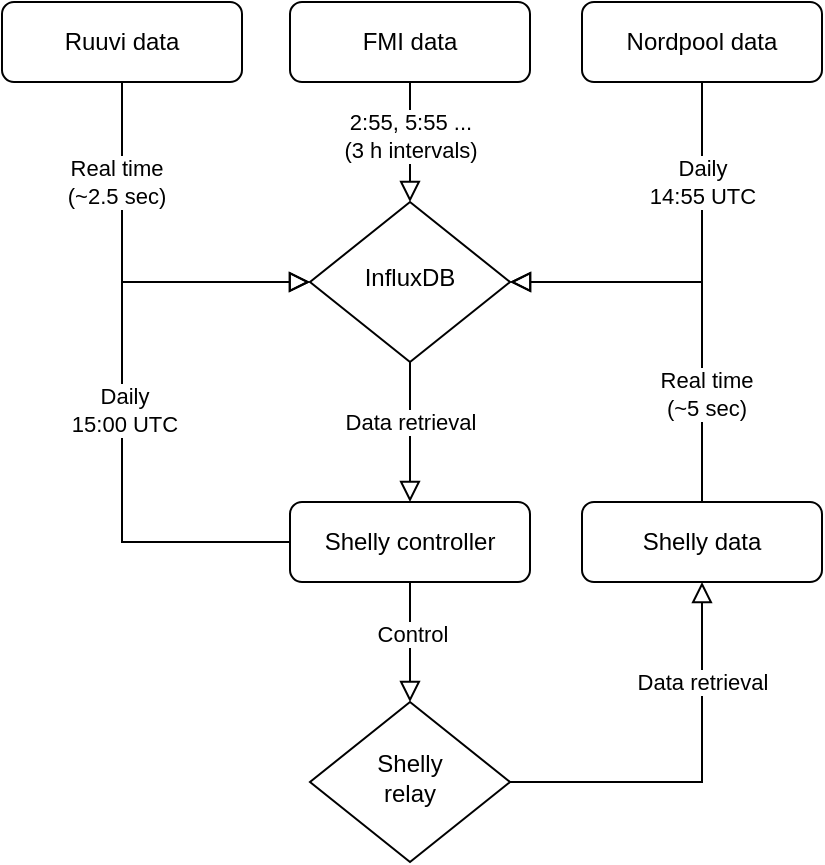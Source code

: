 <mxfile version="24.5.2" type="github">
  <diagram id="C5RBs43oDa-KdzZeNtuy" name="Page-1">
    <mxGraphModel dx="1118" dy="732" grid="1" gridSize="10" guides="1" tooltips="1" connect="1" arrows="1" fold="1" page="1" pageScale="1" pageWidth="827" pageHeight="1169" math="0" shadow="0">
      <root>
        <mxCell id="WIyWlLk6GJQsqaUBKTNV-0" />
        <mxCell id="WIyWlLk6GJQsqaUBKTNV-1" parent="WIyWlLk6GJQsqaUBKTNV-0" />
        <mxCell id="WIyWlLk6GJQsqaUBKTNV-2" value="" style="rounded=0;html=1;jettySize=auto;orthogonalLoop=1;fontSize=11;endArrow=block;endFill=0;endSize=8;strokeWidth=1;shadow=0;labelBackgroundColor=none;edgeStyle=orthogonalEdgeStyle;" parent="WIyWlLk6GJQsqaUBKTNV-1" source="WIyWlLk6GJQsqaUBKTNV-3" target="WIyWlLk6GJQsqaUBKTNV-6" edge="1">
          <mxGeometry relative="1" as="geometry" />
        </mxCell>
        <mxCell id="HskSc1DJIFx2zvuI41ip-6" value="2:55, 5:55 ...&lt;br&gt;(3 h intervals)" style="edgeLabel;html=1;align=center;verticalAlign=middle;resizable=0;points=[];" vertex="1" connectable="0" parent="WIyWlLk6GJQsqaUBKTNV-2">
          <mxGeometry x="-0.093" relative="1" as="geometry">
            <mxPoint as="offset" />
          </mxGeometry>
        </mxCell>
        <mxCell id="WIyWlLk6GJQsqaUBKTNV-3" value="FMI data" style="rounded=1;whiteSpace=wrap;html=1;fontSize=12;glass=0;strokeWidth=1;shadow=0;" parent="WIyWlLk6GJQsqaUBKTNV-1" vertex="1">
          <mxGeometry x="354" y="380" width="120" height="40" as="geometry" />
        </mxCell>
        <mxCell id="WIyWlLk6GJQsqaUBKTNV-4" value="" style="rounded=0;html=1;jettySize=auto;orthogonalLoop=1;fontSize=11;endArrow=block;endFill=0;endSize=8;strokeWidth=1;shadow=0;labelBackgroundColor=none;edgeStyle=orthogonalEdgeStyle;entryX=0.5;entryY=0;entryDx=0;entryDy=0;" parent="WIyWlLk6GJQsqaUBKTNV-1" source="WIyWlLk6GJQsqaUBKTNV-6" target="HskSc1DJIFx2zvuI41ip-19" edge="1">
          <mxGeometry y="20" relative="1" as="geometry">
            <mxPoint as="offset" />
            <mxPoint x="414" y="620" as="targetPoint" />
          </mxGeometry>
        </mxCell>
        <mxCell id="HskSc1DJIFx2zvuI41ip-10" value="Data retrieval" style="edgeLabel;html=1;align=center;verticalAlign=middle;resizable=0;points=[];" vertex="1" connectable="0" parent="WIyWlLk6GJQsqaUBKTNV-4">
          <mxGeometry x="0.007" y="-1" relative="1" as="geometry">
            <mxPoint x="1" y="-5" as="offset" />
          </mxGeometry>
        </mxCell>
        <mxCell id="WIyWlLk6GJQsqaUBKTNV-6" value="InfluxDB" style="rhombus;whiteSpace=wrap;html=1;shadow=0;fontFamily=Helvetica;fontSize=12;align=center;strokeWidth=1;spacing=6;spacingTop=-4;" parent="WIyWlLk6GJQsqaUBKTNV-1" vertex="1">
          <mxGeometry x="364" y="480" width="100" height="80" as="geometry" />
        </mxCell>
        <mxCell id="WIyWlLk6GJQsqaUBKTNV-8" value="" style="rounded=0;html=1;jettySize=auto;orthogonalLoop=1;fontSize=11;endArrow=block;endFill=0;endSize=8;strokeWidth=1;shadow=0;labelBackgroundColor=none;edgeStyle=orthogonalEdgeStyle;exitX=0.5;exitY=1;exitDx=0;exitDy=0;entryX=0.5;entryY=0;entryDx=0;entryDy=0;" parent="WIyWlLk6GJQsqaUBKTNV-1" source="HskSc1DJIFx2zvuI41ip-19" target="HskSc1DJIFx2zvuI41ip-20" edge="1">
          <mxGeometry x="0.333" y="20" relative="1" as="geometry">
            <mxPoint as="offset" />
            <mxPoint x="414" y="700" as="sourcePoint" />
            <mxPoint x="414" y="750" as="targetPoint" />
          </mxGeometry>
        </mxCell>
        <mxCell id="HskSc1DJIFx2zvuI41ip-9" value="Control" style="edgeLabel;html=1;align=center;verticalAlign=middle;resizable=0;points=[];" vertex="1" connectable="0" parent="WIyWlLk6GJQsqaUBKTNV-8">
          <mxGeometry x="-0.127" y="1" relative="1" as="geometry">
            <mxPoint as="offset" />
          </mxGeometry>
        </mxCell>
        <mxCell id="HskSc1DJIFx2zvuI41ip-1" value="" style="rounded=0;html=1;jettySize=auto;orthogonalLoop=1;fontSize=11;endArrow=block;endFill=0;endSize=8;strokeWidth=1;shadow=0;labelBackgroundColor=none;edgeStyle=orthogonalEdgeStyle;exitX=0.5;exitY=1;exitDx=0;exitDy=0;entryX=1;entryY=0.5;entryDx=0;entryDy=0;" edge="1" parent="WIyWlLk6GJQsqaUBKTNV-1" source="HskSc1DJIFx2zvuI41ip-2" target="WIyWlLk6GJQsqaUBKTNV-6">
          <mxGeometry relative="1" as="geometry">
            <mxPoint x="630" y="470" as="targetPoint" />
            <Array as="points">
              <mxPoint x="560" y="520" />
            </Array>
          </mxGeometry>
        </mxCell>
        <mxCell id="HskSc1DJIFx2zvuI41ip-7" value="Daily&lt;br&gt;14:55 UTC" style="edgeLabel;html=1;align=center;verticalAlign=middle;resizable=0;points=[];" vertex="1" connectable="0" parent="HskSc1DJIFx2zvuI41ip-1">
          <mxGeometry x="0.489" relative="1" as="geometry">
            <mxPoint x="46" y="-50" as="offset" />
          </mxGeometry>
        </mxCell>
        <mxCell id="HskSc1DJIFx2zvuI41ip-2" value="Nordpool data" style="rounded=1;whiteSpace=wrap;html=1;fontSize=12;glass=0;strokeWidth=1;shadow=0;" vertex="1" parent="WIyWlLk6GJQsqaUBKTNV-1">
          <mxGeometry x="500" y="380" width="120" height="40" as="geometry" />
        </mxCell>
        <mxCell id="HskSc1DJIFx2zvuI41ip-3" value="" style="rounded=0;html=1;jettySize=auto;orthogonalLoop=1;fontSize=11;endArrow=block;endFill=0;endSize=8;strokeWidth=1;shadow=0;labelBackgroundColor=none;edgeStyle=orthogonalEdgeStyle;entryX=0;entryY=0.5;entryDx=0;entryDy=0;" edge="1" parent="WIyWlLk6GJQsqaUBKTNV-1" source="HskSc1DJIFx2zvuI41ip-4" target="WIyWlLk6GJQsqaUBKTNV-6">
          <mxGeometry relative="1" as="geometry">
            <mxPoint x="270" y="480" as="targetPoint" />
            <Array as="points">
              <mxPoint x="270" y="520" />
            </Array>
          </mxGeometry>
        </mxCell>
        <mxCell id="HskSc1DJIFx2zvuI41ip-5" value="Real time&lt;br&gt;(~2.5 sec)" style="edgeLabel;html=1;align=center;verticalAlign=middle;resizable=0;points=[];" vertex="1" connectable="0" parent="HskSc1DJIFx2zvuI41ip-3">
          <mxGeometry x="0.411" y="-2" relative="1" as="geometry">
            <mxPoint x="-40" y="-52" as="offset" />
          </mxGeometry>
        </mxCell>
        <mxCell id="HskSc1DJIFx2zvuI41ip-4" value="Ruuvi data" style="rounded=1;whiteSpace=wrap;html=1;fontSize=12;glass=0;strokeWidth=1;shadow=0;" vertex="1" parent="WIyWlLk6GJQsqaUBKTNV-1">
          <mxGeometry x="210" y="380" width="120" height="40" as="geometry" />
        </mxCell>
        <mxCell id="HskSc1DJIFx2zvuI41ip-11" value="" style="rounded=0;html=1;jettySize=auto;orthogonalLoop=1;fontSize=11;endArrow=block;endFill=0;endSize=8;strokeWidth=1;shadow=0;labelBackgroundColor=none;edgeStyle=orthogonalEdgeStyle;exitX=0.5;exitY=0;exitDx=0;exitDy=0;entryX=1;entryY=0.5;entryDx=0;entryDy=0;" edge="1" parent="WIyWlLk6GJQsqaUBKTNV-1" source="HskSc1DJIFx2zvuI41ip-13" target="WIyWlLk6GJQsqaUBKTNV-6">
          <mxGeometry relative="1" as="geometry">
            <mxPoint x="670" y="530" as="targetPoint" />
            <mxPoint x="560" y="430" as="sourcePoint" />
            <Array as="points">
              <mxPoint x="560" y="520" />
            </Array>
          </mxGeometry>
        </mxCell>
        <mxCell id="HskSc1DJIFx2zvuI41ip-18" value="Real time&lt;div&gt;(~5 sec)&lt;/div&gt;" style="edgeLabel;html=1;align=center;verticalAlign=middle;resizable=0;points=[];" vertex="1" connectable="0" parent="HskSc1DJIFx2zvuI41ip-11">
          <mxGeometry x="-0.476" y="-2" relative="1" as="geometry">
            <mxPoint as="offset" />
          </mxGeometry>
        </mxCell>
        <mxCell id="HskSc1DJIFx2zvuI41ip-13" value="Shelly data" style="rounded=1;whiteSpace=wrap;html=1;fontSize=12;glass=0;strokeWidth=1;shadow=0;" vertex="1" parent="WIyWlLk6GJQsqaUBKTNV-1">
          <mxGeometry x="500" y="630" width="120" height="40" as="geometry" />
        </mxCell>
        <mxCell id="HskSc1DJIFx2zvuI41ip-16" value="" style="rounded=0;html=1;jettySize=auto;orthogonalLoop=1;fontSize=11;endArrow=block;endFill=0;endSize=8;strokeWidth=1;shadow=0;labelBackgroundColor=none;edgeStyle=orthogonalEdgeStyle;exitX=1;exitY=0.5;exitDx=0;exitDy=0;entryX=0.5;entryY=1;entryDx=0;entryDy=0;" edge="1" parent="WIyWlLk6GJQsqaUBKTNV-1" source="HskSc1DJIFx2zvuI41ip-20" target="HskSc1DJIFx2zvuI41ip-13">
          <mxGeometry relative="1" as="geometry">
            <mxPoint x="560" y="610" as="targetPoint" />
            <mxPoint x="474" y="770" as="sourcePoint" />
            <Array as="points">
              <mxPoint x="560" y="770" />
            </Array>
          </mxGeometry>
        </mxCell>
        <mxCell id="HskSc1DJIFx2zvuI41ip-17" value="Data retrieval" style="edgeLabel;html=1;align=center;verticalAlign=middle;resizable=0;points=[];" vertex="1" connectable="0" parent="HskSc1DJIFx2zvuI41ip-16">
          <mxGeometry x="0.315" y="1" relative="1" as="geometry">
            <mxPoint x="1" y="-17" as="offset" />
          </mxGeometry>
        </mxCell>
        <mxCell id="HskSc1DJIFx2zvuI41ip-19" value="Shelly controller" style="rounded=1;whiteSpace=wrap;html=1;fontSize=12;glass=0;strokeWidth=1;shadow=0;" vertex="1" parent="WIyWlLk6GJQsqaUBKTNV-1">
          <mxGeometry x="354" y="630" width="120" height="40" as="geometry" />
        </mxCell>
        <mxCell id="HskSc1DJIFx2zvuI41ip-20" value="Shelly&lt;div&gt;relay&lt;/div&gt;" style="rhombus;whiteSpace=wrap;html=1;shadow=0;fontFamily=Helvetica;fontSize=12;align=center;strokeWidth=1;spacing=6;spacingTop=-4;" vertex="1" parent="WIyWlLk6GJQsqaUBKTNV-1">
          <mxGeometry x="364" y="730" width="100" height="80" as="geometry" />
        </mxCell>
        <mxCell id="HskSc1DJIFx2zvuI41ip-21" value="" style="rounded=0;html=1;jettySize=auto;orthogonalLoop=1;fontSize=11;endArrow=block;endFill=0;endSize=8;strokeWidth=1;shadow=0;labelBackgroundColor=none;edgeStyle=orthogonalEdgeStyle;exitX=0;exitY=0.5;exitDx=0;exitDy=0;entryX=0;entryY=0.5;entryDx=0;entryDy=0;" edge="1" parent="WIyWlLk6GJQsqaUBKTNV-1" source="HskSc1DJIFx2zvuI41ip-19" target="WIyWlLk6GJQsqaUBKTNV-6">
          <mxGeometry relative="1" as="geometry">
            <mxPoint x="340" y="520" as="targetPoint" />
            <mxPoint x="270" y="630" as="sourcePoint" />
            <Array as="points">
              <mxPoint x="270" y="650" />
              <mxPoint x="270" y="520" />
            </Array>
          </mxGeometry>
        </mxCell>
        <mxCell id="HskSc1DJIFx2zvuI41ip-22" value="Daily&lt;br&gt;15:00 UTC" style="edgeLabel;html=1;align=center;verticalAlign=middle;resizable=0;points=[];" vertex="1" connectable="0" parent="HskSc1DJIFx2zvuI41ip-21">
          <mxGeometry x="-0.476" y="-2" relative="1" as="geometry">
            <mxPoint x="-3" y="-64" as="offset" />
          </mxGeometry>
        </mxCell>
      </root>
    </mxGraphModel>
  </diagram>
</mxfile>
